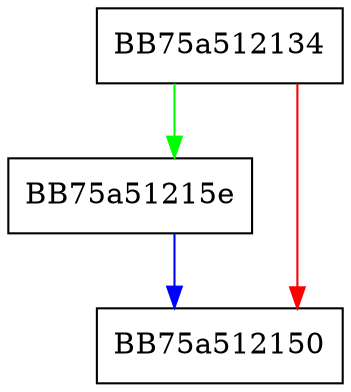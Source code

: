 digraph CleanupFileName {
  node [shape="box"];
  graph [splines=ortho];
  BB75a512134 -> BB75a51215e [color="green"];
  BB75a512134 -> BB75a512150 [color="red"];
  BB75a51215e -> BB75a512150 [color="blue"];
}